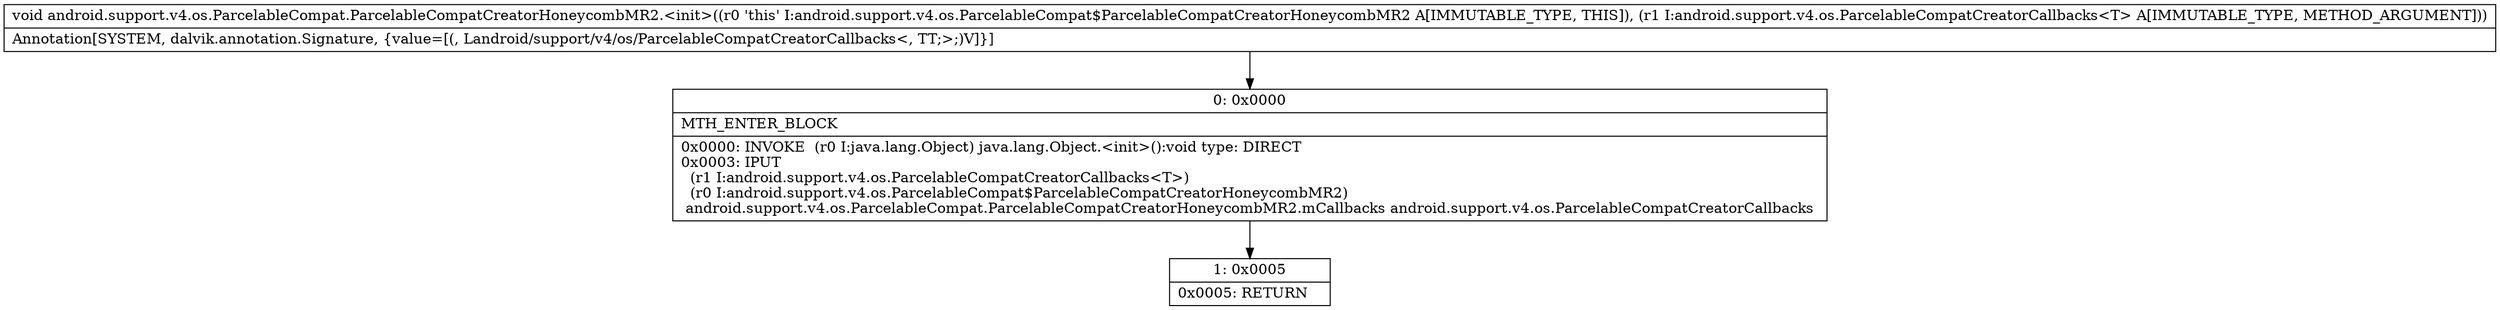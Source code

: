 digraph "CFG forandroid.support.v4.os.ParcelableCompat.ParcelableCompatCreatorHoneycombMR2.\<init\>(Landroid\/support\/v4\/os\/ParcelableCompatCreatorCallbacks;)V" {
Node_0 [shape=record,label="{0\:\ 0x0000|MTH_ENTER_BLOCK\l|0x0000: INVOKE  (r0 I:java.lang.Object) java.lang.Object.\<init\>():void type: DIRECT \l0x0003: IPUT  \l  (r1 I:android.support.v4.os.ParcelableCompatCreatorCallbacks\<T\>)\l  (r0 I:android.support.v4.os.ParcelableCompat$ParcelableCompatCreatorHoneycombMR2)\l android.support.v4.os.ParcelableCompat.ParcelableCompatCreatorHoneycombMR2.mCallbacks android.support.v4.os.ParcelableCompatCreatorCallbacks \l}"];
Node_1 [shape=record,label="{1\:\ 0x0005|0x0005: RETURN   \l}"];
MethodNode[shape=record,label="{void android.support.v4.os.ParcelableCompat.ParcelableCompatCreatorHoneycombMR2.\<init\>((r0 'this' I:android.support.v4.os.ParcelableCompat$ParcelableCompatCreatorHoneycombMR2 A[IMMUTABLE_TYPE, THIS]), (r1 I:android.support.v4.os.ParcelableCompatCreatorCallbacks\<T\> A[IMMUTABLE_TYPE, METHOD_ARGUMENT]))  | Annotation[SYSTEM, dalvik.annotation.Signature, \{value=[(, Landroid\/support\/v4\/os\/ParcelableCompatCreatorCallbacks\<, TT;\>;)V]\}]\l}"];
MethodNode -> Node_0;
Node_0 -> Node_1;
}

